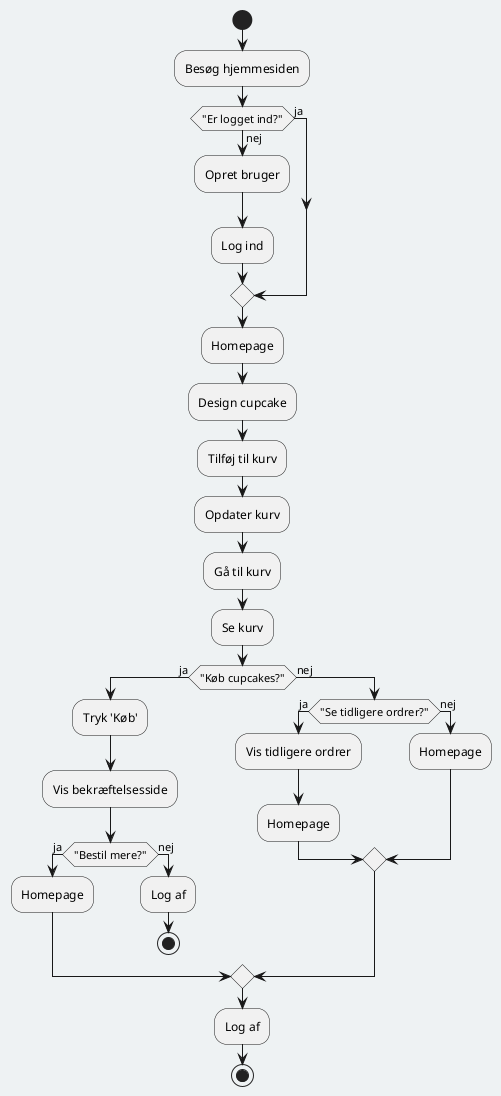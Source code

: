 @startuml
skinparam backgroundColor #EEF2F3

start
:Besøg hjemmesiden;

if ("Er logget ind?") then (ja)
else (nej)
  :Opret bruger;
  :Log ind;
endif

:Homepage;

:Design cupcake;
:Tilføj til kurv;

:Opdater kurv;

:Gå til kurv;
:Se kurv;

if ("Køb cupcakes?") then (ja)
  :Tryk 'Køb';
  :Vis bekræftelsesside;

  if ("Bestil mere?") then (ja)
    -Homepage
  else (nej)
    :Log af;
    stop
  endif
else (nej)
  if ("Se tidligere ordrer?") then (ja)
    :Vis tidligere ordrer;
    -Homepage
  else (nej)
    -Homepage
  endif
endif

:Log af;
stop

@enduml
